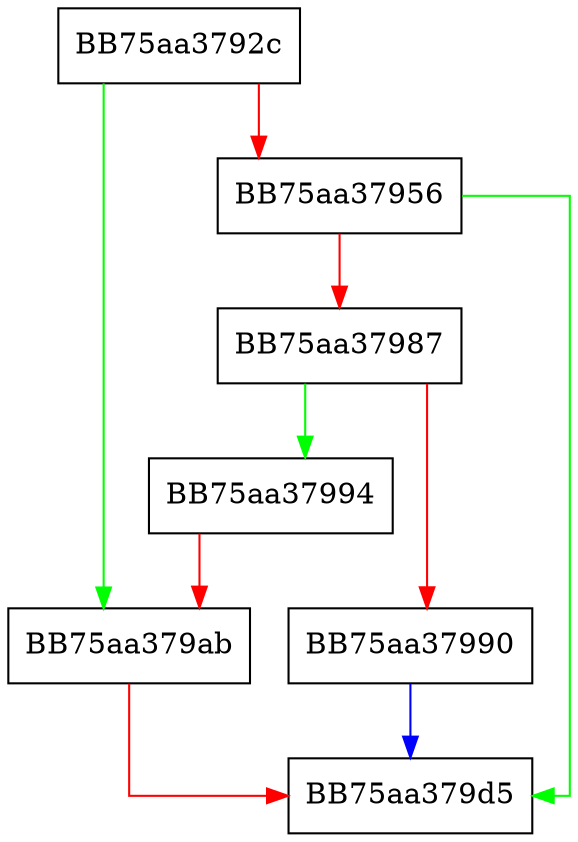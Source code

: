 digraph isNan {
  node [shape="box"];
  graph [splines=ortho];
  BB75aa3792c -> BB75aa379ab [color="green"];
  BB75aa3792c -> BB75aa37956 [color="red"];
  BB75aa37956 -> BB75aa379d5 [color="green"];
  BB75aa37956 -> BB75aa37987 [color="red"];
  BB75aa37987 -> BB75aa37994 [color="green"];
  BB75aa37987 -> BB75aa37990 [color="red"];
  BB75aa37990 -> BB75aa379d5 [color="blue"];
  BB75aa37994 -> BB75aa379ab [color="red"];
  BB75aa379ab -> BB75aa379d5 [color="red"];
}